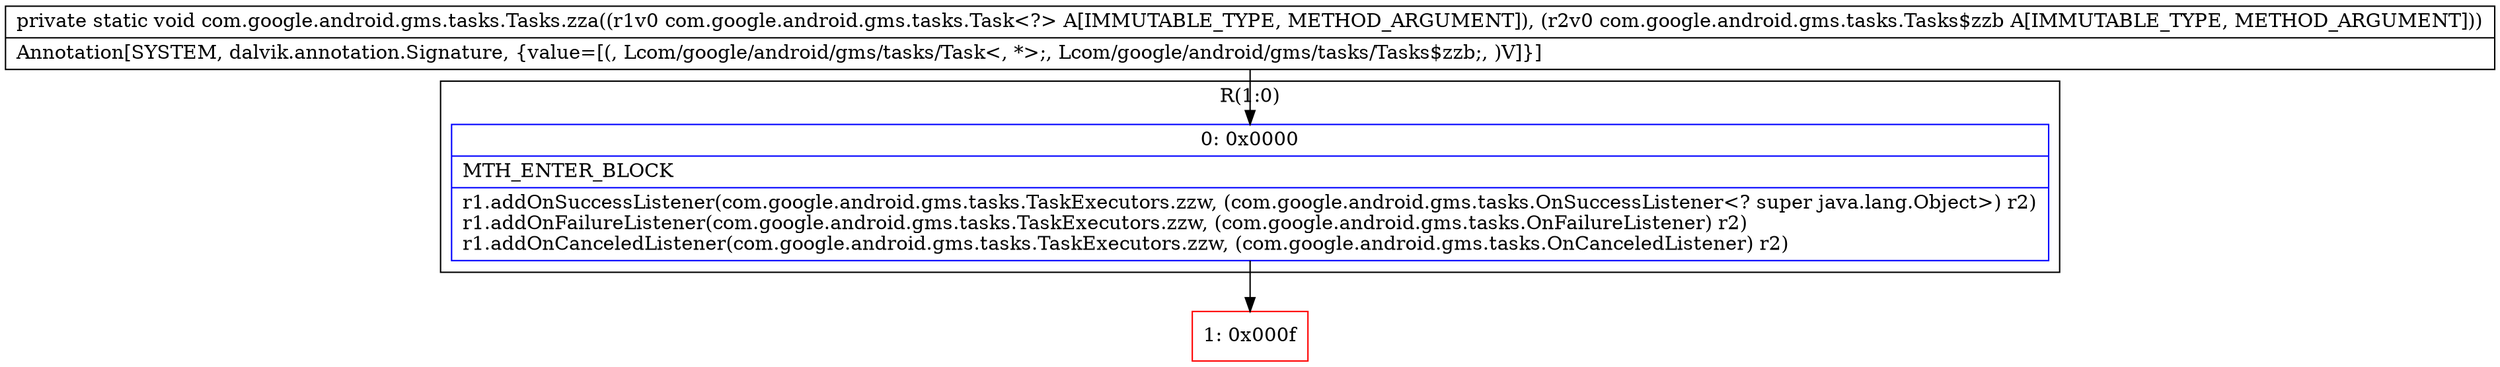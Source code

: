 digraph "CFG forcom.google.android.gms.tasks.Tasks.zza(Lcom\/google\/android\/gms\/tasks\/Task;Lcom\/google\/android\/gms\/tasks\/Tasks$zzb;)V" {
subgraph cluster_Region_35984775 {
label = "R(1:0)";
node [shape=record,color=blue];
Node_0 [shape=record,label="{0\:\ 0x0000|MTH_ENTER_BLOCK\l|r1.addOnSuccessListener(com.google.android.gms.tasks.TaskExecutors.zzw, (com.google.android.gms.tasks.OnSuccessListener\<? super java.lang.Object\>) r2)\lr1.addOnFailureListener(com.google.android.gms.tasks.TaskExecutors.zzw, (com.google.android.gms.tasks.OnFailureListener) r2)\lr1.addOnCanceledListener(com.google.android.gms.tasks.TaskExecutors.zzw, (com.google.android.gms.tasks.OnCanceledListener) r2)\l}"];
}
Node_1 [shape=record,color=red,label="{1\:\ 0x000f}"];
MethodNode[shape=record,label="{private static void com.google.android.gms.tasks.Tasks.zza((r1v0 com.google.android.gms.tasks.Task\<?\> A[IMMUTABLE_TYPE, METHOD_ARGUMENT]), (r2v0 com.google.android.gms.tasks.Tasks$zzb A[IMMUTABLE_TYPE, METHOD_ARGUMENT]))  | Annotation[SYSTEM, dalvik.annotation.Signature, \{value=[(, Lcom\/google\/android\/gms\/tasks\/Task\<, *\>;, Lcom\/google\/android\/gms\/tasks\/Tasks$zzb;, )V]\}]\l}"];
MethodNode -> Node_0;
Node_0 -> Node_1;
}


